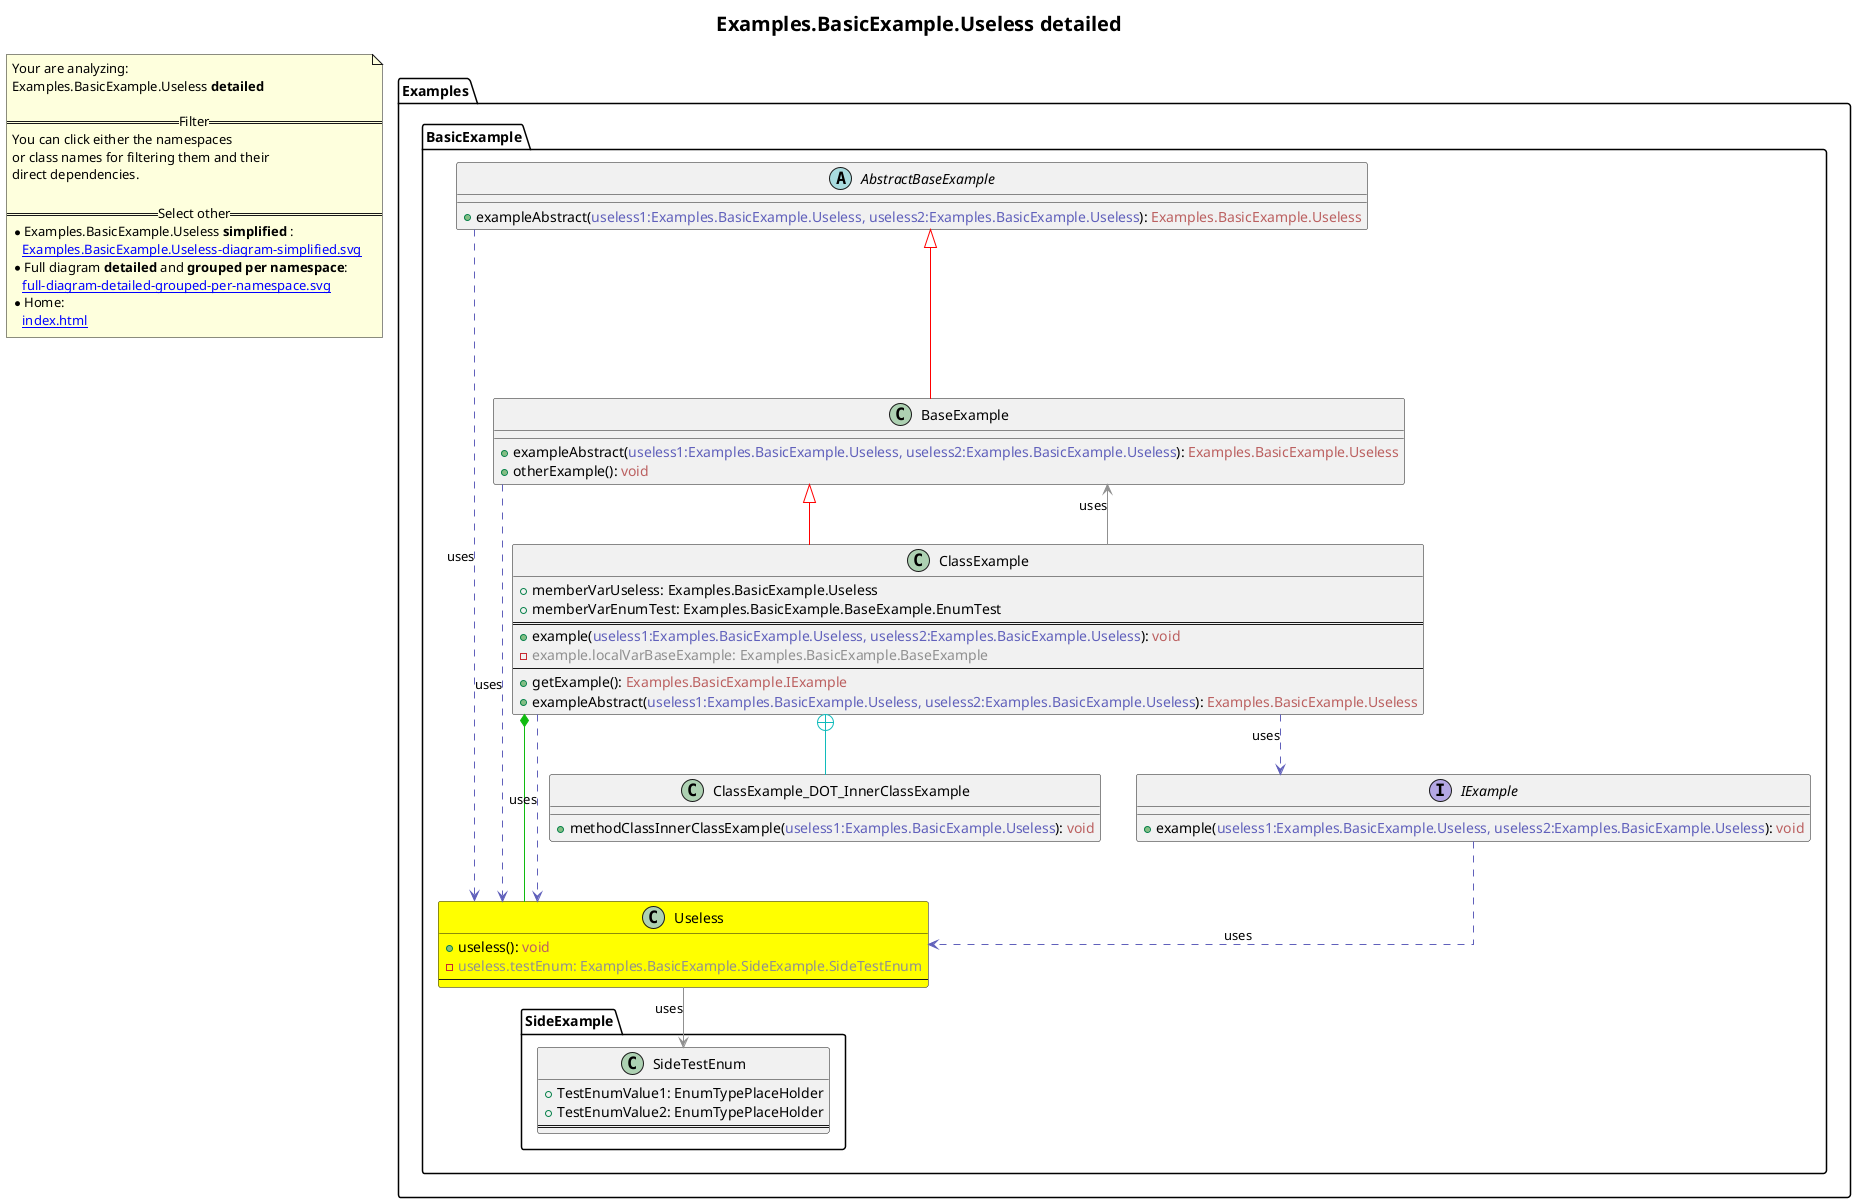 @startuml
skinparam linetype ortho
title <size:20>Examples.BasicExample.Useless **detailed** </size>
note "Your are analyzing:\nExamples.BasicExample.Useless **detailed** \n\n==Filter==\nYou can click either the namespaces \nor class names for filtering them and their\ndirect dependencies.\n\n==Select other==\n* Examples.BasicExample.Useless **simplified** :\n   [[Examples.BasicExample.Useless-diagram-simplified.svg]]\n* Full diagram **detailed** and **grouped per namespace**:\n   [[full-diagram-detailed-grouped-per-namespace.svg]]\n* Home:\n   [[index.html]]" as FloatingNote
  class Examples.BasicExample.Useless [[Examples.BasicExample.Useless-diagram-detailed.svg]] #yellow {
    + useless(<font color="6060BB"></font>): <font color="BB6060">void</font>
    - <font color="909090">useless.testEnum: Examples.BasicExample.SideExample.SideTestEnum</font>
--
  }
  class Examples.BasicExample.ClassExample_DOT_InnerClassExample [[Examples.BasicExample.ClassExample.InnerClassExample-diagram-detailed.svg]]  {
    + methodClassInnerClassExample(<font color="6060BB">useless1:Examples.BasicExample.Useless</font>): <font color="BB6060">void</font>
  }
  class Examples.BasicExample.BaseExample [[Examples.BasicExample.BaseExample-diagram-detailed.svg]]  {
    + exampleAbstract(<font color="6060BB">useless1:Examples.BasicExample.Useless, useless2:Examples.BasicExample.Useless</font>): <font color="BB6060">Examples.BasicExample.Useless</font>
    + otherExample(<font color="6060BB"></font>): <font color="BB6060">void</font>
  }
  abstract class Examples.BasicExample.AbstractBaseExample [[Examples.BasicExample.AbstractBaseExample-diagram-detailed.svg]]  {
    + exampleAbstract(<font color="6060BB">useless1:Examples.BasicExample.Useless, useless2:Examples.BasicExample.Useless</font>): <font color="BB6060">Examples.BasicExample.Useless</font>
  }
  interface Examples.BasicExample.IExample [[Examples.BasicExample.IExample-diagram-detailed.svg]]  {
    + example(<font color="6060BB">useless1:Examples.BasicExample.Useless, useless2:Examples.BasicExample.Useless</font>): <font color="BB6060">void</font>
  }
  class Examples.BasicExample.ClassExample [[Examples.BasicExample.ClassExample-diagram-detailed.svg]]  {
    + memberVarUseless: Examples.BasicExample.Useless
    + memberVarEnumTest: Examples.BasicExample.BaseExample.EnumTest
==
    + example(<font color="6060BB">useless1:Examples.BasicExample.Useless, useless2:Examples.BasicExample.Useless</font>): <font color="BB6060">void</font>
    - <font color="909090">example.localVarBaseExample: Examples.BasicExample.BaseExample</font>
--
    + getExample(<font color="6060BB"></font>): <font color="BB6060">Examples.BasicExample.IExample</font>
    + exampleAbstract(<font color="6060BB">useless1:Examples.BasicExample.Useless, useless2:Examples.BasicExample.Useless</font>): <font color="BB6060">Examples.BasicExample.Useless</font>
  }
    class Examples.BasicExample.SideExample.SideTestEnum [[Examples.BasicExample.SideExample.SideTestEnum-diagram-detailed.svg]]  {
      + TestEnumValue1: EnumTypePlaceHolder
      + TestEnumValue2: EnumTypePlaceHolder
==
    }
 ' *************************************** 
 ' *************************************** 
 ' *************************************** 
' Class relations extracted from namespace:
' Examples.BasicExample
Examples.BasicExample.Useless -[#909090]-> Examples.BasicExample.SideExample.SideTestEnum  : uses 
Examples.BasicExample.ClassExample.InnerClassExample .[#6060BB].> Examples.BasicExample.Useless  : uses 
Examples.BasicExample.AbstractBaseExample <|-[#red]- Examples.BasicExample.BaseExample
Examples.BasicExample.BaseExample .[#6060BB].> Examples.BasicExample.Useless  : uses 
Examples.BasicExample.AbstractBaseExample .[#6060BB].> Examples.BasicExample.Useless  : uses 
Examples.BasicExample.IExample .[#6060BB].> Examples.BasicExample.Useless  : uses 
Examples.BasicExample.BaseExample <|-[#red]- Examples.BasicExample.ClassExample
Examples.BasicExample.ClassExample +-[#10BBBB]- Examples.BasicExample.ClassExample_DOT_InnerClassExample 
Examples.BasicExample.ClassExample *-[#10BB10]- Examples.BasicExample.Useless 
Examples.BasicExample.ClassExample .[#6060BB].> Examples.BasicExample.Useless  : uses 
Examples.BasicExample.ClassExample -[#909090]-> Examples.BasicExample.BaseExample  : uses 
Examples.BasicExample.ClassExample .[#6060BB].> Examples.BasicExample.IExample  : uses 
' Class relations extracted from namespace:
' Examples.BasicExample.SideExample
@enduml